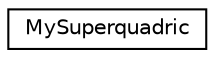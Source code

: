 digraph "Graphical Class Hierarchy"
{
  edge [fontname="Helvetica",fontsize="10",labelfontname="Helvetica",labelfontsize="10"];
  node [fontname="Helvetica",fontsize="10",shape=record];
  rankdir="LR";
  Node1 [label="MySuperquadric",height=0.2,width=0.4,color="black", fillcolor="white", style="filled",URL="$class_my_superquadric.html"];
}
